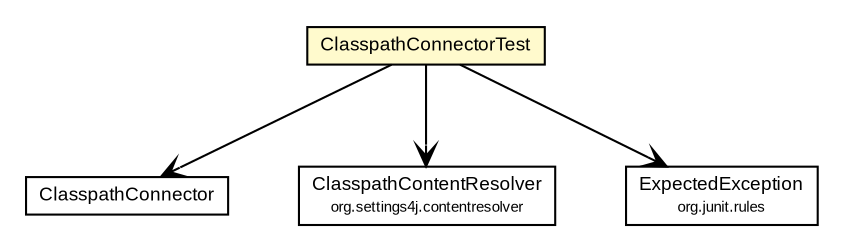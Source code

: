 #!/usr/local/bin/dot
#
# Class diagram 
# Generated by UMLGraph version R5_6-24-gf6e263 (http://www.umlgraph.org/)
#

digraph G {
	edge [fontname="arial",fontsize=10,labelfontname="arial",labelfontsize=10];
	node [fontname="arial",fontsize=10,shape=plaintext];
	nodesep=0.25;
	ranksep=0.5;
	// org.settings4j.connector.ClasspathConnectorTest
	c494 [label=<<table title="org.settings4j.connector.ClasspathConnectorTest" border="0" cellborder="1" cellspacing="0" cellpadding="2" port="p" bgcolor="lemonChiffon" href="./ClasspathConnectorTest.html">
		<tr><td><table border="0" cellspacing="0" cellpadding="1">
<tr><td align="center" balign="center"> ClasspathConnectorTest </td></tr>
		</table></td></tr>
		</table>>, URL="./ClasspathConnectorTest.html", fontname="arial", fontcolor="black", fontsize=9.0];
	// org.settings4j.connector.ClasspathConnectorTest NAVASSOC org.settings4j.connector.ClasspathConnector
	c494:p -> c517:p [taillabel="", label="", headlabel="", fontname="arial", fontcolor="black", fontsize=10.0, color="black", arrowhead=open];
	// org.settings4j.connector.ClasspathConnectorTest NAVASSOC org.settings4j.contentresolver.ClasspathContentResolver
	c494:p -> c520:p [taillabel="", label="", headlabel="", fontname="arial", fontcolor="black", fontsize=10.0, color="black", arrowhead=open];
	// org.settings4j.connector.ClasspathConnectorTest NAVASSOC org.junit.rules.ExpectedException
	c494:p -> c528:p [taillabel="", label="", headlabel="", fontname="arial", fontcolor="black", fontsize=10.0, color="black", arrowhead=open];
	// org.settings4j.connector.ClasspathConnector
	c517 [label=<<table title="org.settings4j.connector.ClasspathConnector" border="0" cellborder="1" cellspacing="0" cellpadding="2" port="p">
		<tr><td><table border="0" cellspacing="0" cellpadding="1">
<tr><td align="center" balign="center"> ClasspathConnector </td></tr>
		</table></td></tr>
		</table>>, URL="null", fontname="arial", fontcolor="black", fontsize=9.0];
	// org.junit.rules.ExpectedException
	c528 [label=<<table title="org.junit.rules.ExpectedException" border="0" cellborder="1" cellspacing="0" cellpadding="2" port="p" href="http://junit.org/javadoc/latest/org/junit/rules/ExpectedException.html">
		<tr><td><table border="0" cellspacing="0" cellpadding="1">
<tr><td align="center" balign="center"> ExpectedException </td></tr>
<tr><td align="center" balign="center"><font point-size="7.0"> org.junit.rules </font></td></tr>
		</table></td></tr>
		</table>>, URL="http://junit.org/javadoc/latest/org/junit/rules/ExpectedException.html", fontname="arial", fontcolor="black", fontsize=9.0];
	// org.settings4j.contentresolver.ClasspathContentResolver
	c520 [label=<<table title="org.settings4j.contentresolver.ClasspathContentResolver" border="0" cellborder="1" cellspacing="0" cellpadding="2" port="p">
		<tr><td><table border="0" cellspacing="0" cellpadding="1">
<tr><td align="center" balign="center"> ClasspathContentResolver </td></tr>
<tr><td align="center" balign="center"><font point-size="7.0"> org.settings4j.contentresolver </font></td></tr>
		</table></td></tr>
		</table>>, URL="null", fontname="arial", fontcolor="black", fontsize=9.0];
}

